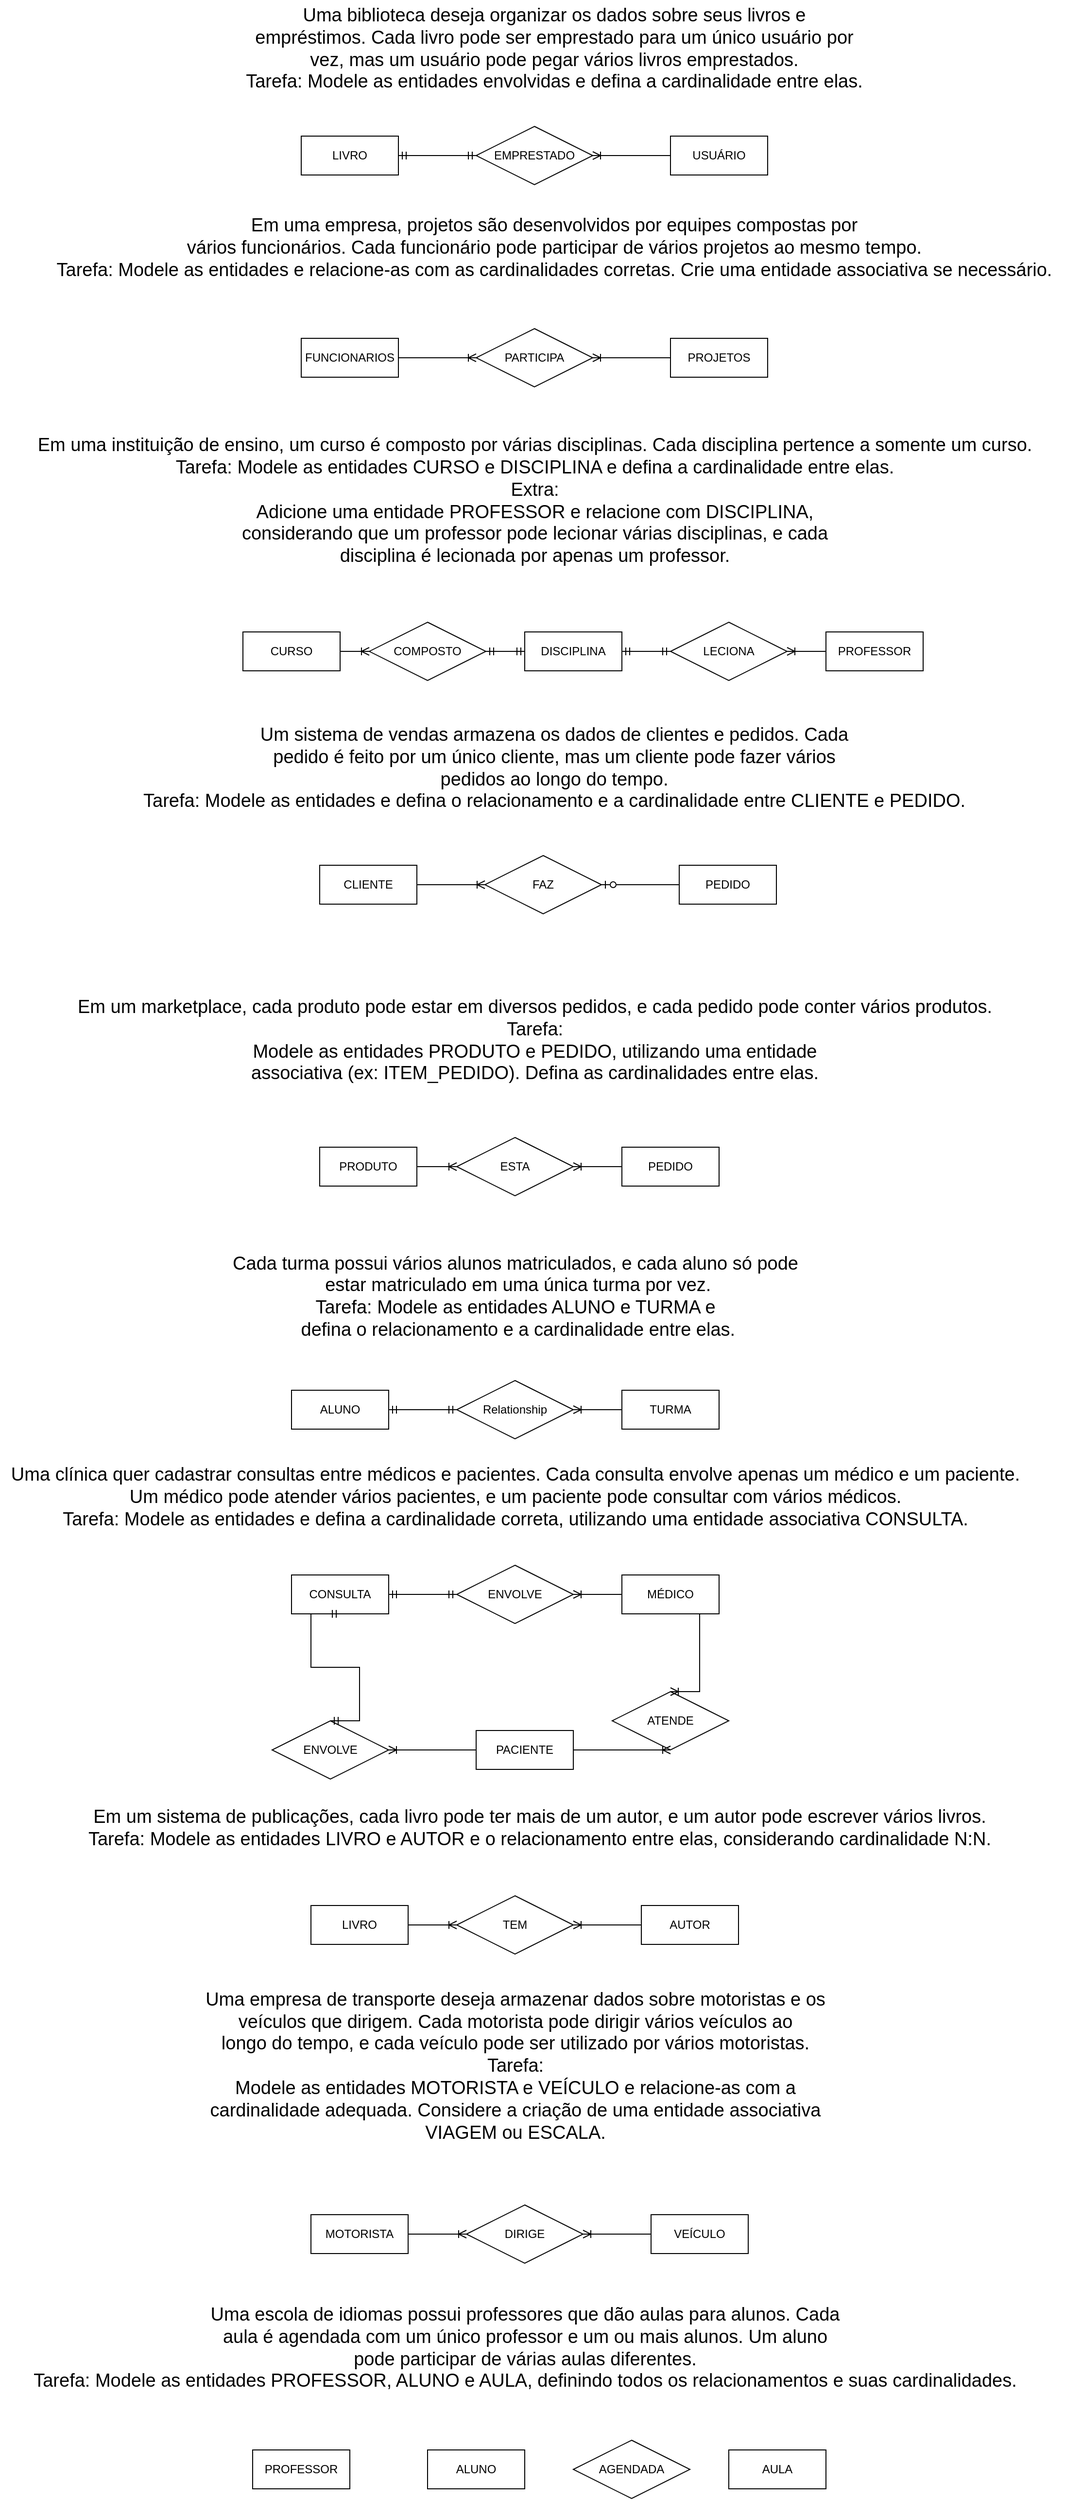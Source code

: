 <mxfile version="27.2.0">
  <diagram name="Página-1" id="b4JkCRnROzZ7c5UDisCW">
    <mxGraphModel dx="2007" dy="649" grid="1" gridSize="10" guides="1" tooltips="1" connect="1" arrows="1" fold="1" page="1" pageScale="1" pageWidth="827" pageHeight="1169" math="0" shadow="0">
      <root>
        <mxCell id="0" />
        <mxCell id="1" parent="0" />
        <mxCell id="mdvhE89lCFFaDwQqOyZz-1" value="&lt;font style=&quot;font-size: 19px;&quot;&gt;Uma biblioteca deseja organizar os dados sobre seus livros e &lt;br&gt;empréstimos. Cada livro pode ser emprestado para um único usuário por &lt;br&gt;vez, mas um usuário pode pegar vários livros emprestados.&lt;br&gt;Tarefa: Modele as entidades envolvidas e defina a cardinalidade entre elas.&lt;/font&gt;" style="text;html=1;align=center;verticalAlign=middle;resizable=0;points=[];autosize=1;strokeColor=none;fillColor=none;" parent="1" vertex="1">
          <mxGeometry x="90" y="70" width="660" height="100" as="geometry" />
        </mxCell>
        <mxCell id="mdvhE89lCFFaDwQqOyZz-2" value="LIVRO" style="whiteSpace=wrap;html=1;align=center;" parent="1" vertex="1">
          <mxGeometry x="160" y="210" width="100" height="40" as="geometry" />
        </mxCell>
        <mxCell id="mdvhE89lCFFaDwQqOyZz-3" value="USUÁRIO" style="whiteSpace=wrap;html=1;align=center;" parent="1" vertex="1">
          <mxGeometry x="540" y="210" width="100" height="40" as="geometry" />
        </mxCell>
        <mxCell id="mdvhE89lCFFaDwQqOyZz-4" value="EMPRESTADO" style="shape=rhombus;perimeter=rhombusPerimeter;whiteSpace=wrap;html=1;align=center;" parent="1" vertex="1">
          <mxGeometry x="340" y="200" width="120" height="60" as="geometry" />
        </mxCell>
        <mxCell id="mdvhE89lCFFaDwQqOyZz-7" value="" style="edgeStyle=entityRelationEdgeStyle;fontSize=12;html=1;endArrow=ERmandOne;startArrow=ERmandOne;rounded=0;fontFamily=Helvetica;fontColor=default;exitX=1;exitY=0.5;exitDx=0;exitDy=0;entryX=0;entryY=0.5;entryDx=0;entryDy=0;" parent="1" source="mdvhE89lCFFaDwQqOyZz-2" target="mdvhE89lCFFaDwQqOyZz-4" edge="1">
          <mxGeometry width="100" height="100" relative="1" as="geometry">
            <mxPoint x="230" y="370" as="sourcePoint" />
            <mxPoint x="330" y="270" as="targetPoint" />
          </mxGeometry>
        </mxCell>
        <mxCell id="mdvhE89lCFFaDwQqOyZz-9" value="" style="edgeStyle=entityRelationEdgeStyle;fontSize=12;html=1;endArrow=ERoneToMany;rounded=0;fontFamily=Helvetica;fontColor=default;exitX=0;exitY=0.5;exitDx=0;exitDy=0;entryX=1;entryY=0.5;entryDx=0;entryDy=0;" parent="1" source="mdvhE89lCFFaDwQqOyZz-3" target="mdvhE89lCFFaDwQqOyZz-4" edge="1">
          <mxGeometry width="100" height="100" relative="1" as="geometry">
            <mxPoint x="390" y="380" as="sourcePoint" />
            <mxPoint x="490" y="280" as="targetPoint" />
          </mxGeometry>
        </mxCell>
        <mxCell id="mdvhE89lCFFaDwQqOyZz-10" value="&lt;font style=&quot;font-size: 19px;&quot;&gt;Em uma empresa, projetos são desenvolvidos por equipes compostas por &lt;br&gt;vários funcionários. Cada funcionário pode participar de vários projetos ao mesmo tempo.&lt;br&gt;Tarefa: Modele as entidades e relacione-as com as cardinalidades corretas. Crie uma entidade associativa se necessário.&lt;/font&gt;" style="text;html=1;align=center;verticalAlign=middle;resizable=0;points=[];autosize=1;strokeColor=none;fillColor=none;fontFamily=Helvetica;fontSize=12;fontColor=default;" parent="1" vertex="1">
          <mxGeometry x="-105" y="285" width="1050" height="80" as="geometry" />
        </mxCell>
        <mxCell id="mdvhE89lCFFaDwQqOyZz-12" value="FUNCIONARIOS" style="whiteSpace=wrap;html=1;align=center;strokeColor=default;verticalAlign=middle;fontFamily=Helvetica;fontSize=12;fontColor=default;fillColor=default;" parent="1" vertex="1">
          <mxGeometry x="160" y="418" width="100" height="40" as="geometry" />
        </mxCell>
        <mxCell id="mdvhE89lCFFaDwQqOyZz-13" value="PROJETOS" style="whiteSpace=wrap;html=1;align=center;strokeColor=default;verticalAlign=middle;fontFamily=Helvetica;fontSize=12;fontColor=default;fillColor=default;" parent="1" vertex="1">
          <mxGeometry x="540" y="418" width="100" height="40" as="geometry" />
        </mxCell>
        <mxCell id="mdvhE89lCFFaDwQqOyZz-14" value="PARTICIPA" style="shape=rhombus;perimeter=rhombusPerimeter;whiteSpace=wrap;html=1;align=center;strokeColor=default;verticalAlign=middle;fontFamily=Helvetica;fontSize=12;fontColor=default;fillColor=default;" parent="1" vertex="1">
          <mxGeometry x="340" y="408" width="120" height="60" as="geometry" />
        </mxCell>
        <mxCell id="mdvhE89lCFFaDwQqOyZz-15" value="" style="edgeStyle=entityRelationEdgeStyle;fontSize=12;html=1;endArrow=ERoneToMany;rounded=0;fontFamily=Helvetica;fontColor=default;exitX=1;exitY=0.5;exitDx=0;exitDy=0;entryX=0;entryY=0.5;entryDx=0;entryDy=0;" parent="1" source="mdvhE89lCFFaDwQqOyZz-12" target="mdvhE89lCFFaDwQqOyZz-14" edge="1">
          <mxGeometry width="100" height="100" relative="1" as="geometry">
            <mxPoint x="220" y="580" as="sourcePoint" />
            <mxPoint x="320" y="480" as="targetPoint" />
          </mxGeometry>
        </mxCell>
        <mxCell id="mdvhE89lCFFaDwQqOyZz-16" value="" style="edgeStyle=entityRelationEdgeStyle;fontSize=12;html=1;endArrow=ERoneToMany;rounded=0;fontFamily=Helvetica;fontColor=default;exitX=0;exitY=0.5;exitDx=0;exitDy=0;entryX=1;entryY=0.5;entryDx=0;entryDy=0;" parent="1" source="mdvhE89lCFFaDwQqOyZz-13" target="mdvhE89lCFFaDwQqOyZz-14" edge="1">
          <mxGeometry width="100" height="100" relative="1" as="geometry">
            <mxPoint x="670" y="510" as="sourcePoint" />
            <mxPoint x="770" y="410" as="targetPoint" />
          </mxGeometry>
        </mxCell>
        <mxCell id="mdvhE89lCFFaDwQqOyZz-17" value="&lt;font style=&quot;font-size: 19px;&quot;&gt;Em uma instituição de ensino, um curso é composto por várias disciplinas. Cada disciplina pertence a somente um curso.&lt;br&gt;Tarefa: Modele as entidades CURSO e DISCIPLINA e defina a cardinalidade entre elas.&lt;br&gt;Extra:&lt;br&gt; Adicione uma entidade PROFESSOR e relacione com DISCIPLINA, &lt;br&gt;considerando que um professor pode lecionar várias disciplinas, e cada &lt;br&gt;disciplina é lecionada por apenas um professor.&lt;/font&gt;" style="text;html=1;align=center;verticalAlign=middle;resizable=0;points=[];autosize=1;strokeColor=none;fillColor=none;fontFamily=Helvetica;fontSize=12;fontColor=default;" parent="1" vertex="1">
          <mxGeometry x="-125" y="510" width="1050" height="150" as="geometry" />
        </mxCell>
        <mxCell id="mdvhE89lCFFaDwQqOyZz-18" value="CURSO" style="whiteSpace=wrap;html=1;align=center;strokeColor=default;verticalAlign=middle;fontFamily=Helvetica;fontSize=12;fontColor=default;fillColor=default;" parent="1" vertex="1">
          <mxGeometry x="100" y="720" width="100" height="40" as="geometry" />
        </mxCell>
        <mxCell id="mdvhE89lCFFaDwQqOyZz-19" value="DISCIPLINA" style="whiteSpace=wrap;html=1;align=center;strokeColor=default;verticalAlign=middle;fontFamily=Helvetica;fontSize=12;fontColor=default;fillColor=default;" parent="1" vertex="1">
          <mxGeometry x="390" y="720" width="100" height="40" as="geometry" />
        </mxCell>
        <mxCell id="mdvhE89lCFFaDwQqOyZz-20" value="PROFESSOR" style="whiteSpace=wrap;html=1;align=center;strokeColor=default;verticalAlign=middle;fontFamily=Helvetica;fontSize=12;fontColor=default;fillColor=default;" parent="1" vertex="1">
          <mxGeometry x="700" y="720" width="100" height="40" as="geometry" />
        </mxCell>
        <mxCell id="mdvhE89lCFFaDwQqOyZz-21" value="" style="edgeStyle=entityRelationEdgeStyle;fontSize=12;html=1;endArrow=ERoneToMany;rounded=0;fontFamily=Helvetica;fontColor=default;exitX=1;exitY=0.5;exitDx=0;exitDy=0;entryX=0;entryY=0.5;entryDx=0;entryDy=0;" parent="1" source="mdvhE89lCFFaDwQqOyZz-18" target="mdvhE89lCFFaDwQqOyZz-22" edge="1">
          <mxGeometry width="100" height="100" relative="1" as="geometry">
            <mxPoint x="230" y="870" as="sourcePoint" />
            <mxPoint x="330" y="770" as="targetPoint" />
          </mxGeometry>
        </mxCell>
        <mxCell id="mdvhE89lCFFaDwQqOyZz-22" value="COMPOSTO" style="shape=rhombus;perimeter=rhombusPerimeter;whiteSpace=wrap;html=1;align=center;strokeColor=default;verticalAlign=middle;fontFamily=Helvetica;fontSize=12;fontColor=default;fillColor=default;" parent="1" vertex="1">
          <mxGeometry x="230" y="710" width="120" height="60" as="geometry" />
        </mxCell>
        <mxCell id="mdvhE89lCFFaDwQqOyZz-23" value="" style="edgeStyle=entityRelationEdgeStyle;fontSize=12;html=1;endArrow=ERmandOne;startArrow=ERmandOne;rounded=0;fontFamily=Helvetica;fontColor=default;entryX=0;entryY=0.5;entryDx=0;entryDy=0;exitX=1;exitY=0.5;exitDx=0;exitDy=0;" parent="1" source="mdvhE89lCFFaDwQqOyZz-22" target="mdvhE89lCFFaDwQqOyZz-19" edge="1">
          <mxGeometry width="100" height="100" relative="1" as="geometry">
            <mxPoint x="410" y="900" as="sourcePoint" />
            <mxPoint x="510" y="800" as="targetPoint" />
          </mxGeometry>
        </mxCell>
        <mxCell id="mdvhE89lCFFaDwQqOyZz-24" value="LECIONA" style="shape=rhombus;perimeter=rhombusPerimeter;whiteSpace=wrap;html=1;align=center;strokeColor=default;verticalAlign=middle;fontFamily=Helvetica;fontSize=12;fontColor=default;fillColor=default;" parent="1" vertex="1">
          <mxGeometry x="540" y="710" width="120" height="60" as="geometry" />
        </mxCell>
        <mxCell id="mdvhE89lCFFaDwQqOyZz-25" value="" style="edgeStyle=entityRelationEdgeStyle;fontSize=12;html=1;endArrow=ERoneToMany;rounded=0;fontFamily=Helvetica;fontColor=default;exitX=0;exitY=0.5;exitDx=0;exitDy=0;entryX=1;entryY=0.5;entryDx=0;entryDy=0;" parent="1" source="mdvhE89lCFFaDwQqOyZz-20" target="mdvhE89lCFFaDwQqOyZz-24" edge="1">
          <mxGeometry width="100" height="100" relative="1" as="geometry">
            <mxPoint x="750" y="880" as="sourcePoint" />
            <mxPoint x="850" y="780" as="targetPoint" />
          </mxGeometry>
        </mxCell>
        <mxCell id="mdvhE89lCFFaDwQqOyZz-26" value="" style="edgeStyle=entityRelationEdgeStyle;fontSize=12;html=1;endArrow=ERmandOne;startArrow=ERmandOne;rounded=0;fontFamily=Helvetica;fontColor=default;entryX=0;entryY=0.5;entryDx=0;entryDy=0;exitX=1;exitY=0.5;exitDx=0;exitDy=0;" parent="1" source="mdvhE89lCFFaDwQqOyZz-19" target="mdvhE89lCFFaDwQqOyZz-24" edge="1">
          <mxGeometry width="100" height="100" relative="1" as="geometry">
            <mxPoint x="450" y="910" as="sourcePoint" />
            <mxPoint x="550" y="810" as="targetPoint" />
          </mxGeometry>
        </mxCell>
        <mxCell id="mdvhE89lCFFaDwQqOyZz-27" value="&lt;font style=&quot;font-size: 19px;&quot;&gt;Um sistema de vendas armazena os dados de clientes e pedidos. Cada &lt;br&gt;pedido é feito por um único cliente, mas um cliente pode fazer vários &lt;br&gt;pedidos ao longo do tempo.&lt;br&gt;Tarefa: Modele as entidades e defina o relacionamento e a cardinalidade entre CLIENTE e PEDIDO.&lt;/font&gt;" style="text;html=1;align=center;verticalAlign=middle;resizable=0;points=[];autosize=1;strokeColor=none;fillColor=none;fontFamily=Helvetica;fontSize=12;fontColor=default;" parent="1" vertex="1">
          <mxGeometry x="-15" y="810" width="870" height="100" as="geometry" />
        </mxCell>
        <mxCell id="mdvhE89lCFFaDwQqOyZz-28" value="PEDIDO" style="whiteSpace=wrap;html=1;align=center;strokeColor=default;verticalAlign=middle;fontFamily=Helvetica;fontSize=12;fontColor=default;fillColor=default;" parent="1" vertex="1">
          <mxGeometry x="549" y="960" width="100" height="40" as="geometry" />
        </mxCell>
        <mxCell id="mdvhE89lCFFaDwQqOyZz-29" value="CLIENTE" style="whiteSpace=wrap;html=1;align=center;strokeColor=default;verticalAlign=middle;fontFamily=Helvetica;fontSize=12;fontColor=default;fillColor=default;" parent="1" vertex="1">
          <mxGeometry x="179" y="960" width="100" height="40" as="geometry" />
        </mxCell>
        <mxCell id="mdvhE89lCFFaDwQqOyZz-30" value="FAZ" style="shape=rhombus;perimeter=rhombusPerimeter;whiteSpace=wrap;html=1;align=center;strokeColor=default;verticalAlign=middle;fontFamily=Helvetica;fontSize=12;fontColor=default;fillColor=default;" parent="1" vertex="1">
          <mxGeometry x="349" y="950" width="120" height="60" as="geometry" />
        </mxCell>
        <mxCell id="mdvhE89lCFFaDwQqOyZz-31" value="" style="edgeStyle=entityRelationEdgeStyle;fontSize=12;html=1;endArrow=ERzeroToOne;endFill=1;rounded=0;fontFamily=Helvetica;fontColor=default;exitX=0;exitY=0.5;exitDx=0;exitDy=0;entryX=1;entryY=0.5;entryDx=0;entryDy=0;" parent="1" source="mdvhE89lCFFaDwQqOyZz-28" target="mdvhE89lCFFaDwQqOyZz-30" edge="1">
          <mxGeometry width="100" height="100" relative="1" as="geometry">
            <mxPoint x="329" y="1130" as="sourcePoint" />
            <mxPoint x="429" y="1030" as="targetPoint" />
          </mxGeometry>
        </mxCell>
        <mxCell id="mdvhE89lCFFaDwQqOyZz-32" value="" style="edgeStyle=entityRelationEdgeStyle;fontSize=12;html=1;endArrow=ERoneToMany;rounded=0;fontFamily=Helvetica;fontColor=default;exitX=1;exitY=0.5;exitDx=0;exitDy=0;entryX=0;entryY=0.5;entryDx=0;entryDy=0;" parent="1" source="mdvhE89lCFFaDwQqOyZz-29" target="mdvhE89lCFFaDwQqOyZz-30" edge="1">
          <mxGeometry width="100" height="100" relative="1" as="geometry">
            <mxPoint x="269" y="1120" as="sourcePoint" />
            <mxPoint x="369" y="1020" as="targetPoint" />
          </mxGeometry>
        </mxCell>
        <mxCell id="mdvhE89lCFFaDwQqOyZz-33" value="&lt;font style=&quot;font-size: 19px;&quot;&gt;Em um marketplace, cada produto pode estar em diversos pedidos, e cada pedido pode conter vários produtos.&lt;br&gt;Tarefa:&lt;br&gt; Modele as entidades PRODUTO e PEDIDO, utilizando uma entidade &lt;br&gt;associativa (ex: ITEM_PEDIDO). Defina as cardinalidades entre elas.&lt;/font&gt;" style="text;html=1;align=center;verticalAlign=middle;resizable=0;points=[];autosize=1;strokeColor=none;fillColor=none;fontFamily=Helvetica;fontSize=12;fontColor=default;" parent="1" vertex="1">
          <mxGeometry x="-80" y="1090" width="960" height="100" as="geometry" />
        </mxCell>
        <mxCell id="mdvhE89lCFFaDwQqOyZz-34" value="PRODUTO" style="whiteSpace=wrap;html=1;align=center;strokeColor=default;verticalAlign=middle;fontFamily=Helvetica;fontSize=12;fontColor=default;fillColor=default;" parent="1" vertex="1">
          <mxGeometry x="179" y="1250" width="100" height="40" as="geometry" />
        </mxCell>
        <mxCell id="mdvhE89lCFFaDwQqOyZz-35" value="PEDIDO" style="whiteSpace=wrap;html=1;align=center;strokeColor=default;verticalAlign=middle;fontFamily=Helvetica;fontSize=12;fontColor=default;fillColor=default;" parent="1" vertex="1">
          <mxGeometry x="490" y="1250" width="100" height="40" as="geometry" />
        </mxCell>
        <mxCell id="mdvhE89lCFFaDwQqOyZz-36" value="ESTA" style="shape=rhombus;perimeter=rhombusPerimeter;whiteSpace=wrap;html=1;align=center;strokeColor=default;verticalAlign=middle;fontFamily=Helvetica;fontSize=12;fontColor=default;fillColor=default;" parent="1" vertex="1">
          <mxGeometry x="320" y="1240" width="120" height="60" as="geometry" />
        </mxCell>
        <mxCell id="mdvhE89lCFFaDwQqOyZz-37" value="" style="edgeStyle=entityRelationEdgeStyle;fontSize=12;html=1;endArrow=ERoneToMany;rounded=0;fontFamily=Helvetica;fontColor=default;exitX=1;exitY=0.5;exitDx=0;exitDy=0;entryX=0;entryY=0.5;entryDx=0;entryDy=0;" parent="1" source="mdvhE89lCFFaDwQqOyZz-34" target="mdvhE89lCFFaDwQqOyZz-36" edge="1">
          <mxGeometry width="100" height="100" relative="1" as="geometry">
            <mxPoint x="320" y="1360" as="sourcePoint" />
            <mxPoint x="420" y="1260" as="targetPoint" />
          </mxGeometry>
        </mxCell>
        <mxCell id="mdvhE89lCFFaDwQqOyZz-38" value="" style="edgeStyle=entityRelationEdgeStyle;fontSize=12;html=1;endArrow=ERoneToMany;rounded=0;fontFamily=Helvetica;fontColor=default;exitX=0;exitY=0.5;exitDx=0;exitDy=0;entryX=1;entryY=0.5;entryDx=0;entryDy=0;" parent="1" source="mdvhE89lCFFaDwQqOyZz-35" target="mdvhE89lCFFaDwQqOyZz-36" edge="1">
          <mxGeometry width="100" height="100" relative="1" as="geometry">
            <mxPoint x="560" y="1360" as="sourcePoint" />
            <mxPoint x="660" y="1260" as="targetPoint" />
          </mxGeometry>
        </mxCell>
        <mxCell id="mdvhE89lCFFaDwQqOyZz-39" value="&lt;div&gt;&lt;font style=&quot;font-size: 19px;&quot;&gt;Cada turma possui vários alunos matriculados, e cada aluno só pode&lt;/font&gt;&lt;/div&gt;&lt;div&gt;&lt;font style=&quot;font-size: 19px;&quot;&gt;&amp;nbsp;estar matriculado em uma única turma por vez.&lt;/font&gt;&lt;/div&gt;&lt;div&gt;&lt;font style=&quot;font-size: 19px;&quot;&gt;Tarefa: Modele as entidades ALUNO e TURMA e&lt;/font&gt;&lt;/div&gt;&lt;div&gt;&lt;font style=&quot;font-size: 19px;&quot;&gt;&amp;nbsp;defina o relacionamento e a cardinalidade entre elas.&lt;/font&gt;&lt;/div&gt;&lt;div&gt;&lt;font style=&quot;font-size: 19px;&quot;&gt;&lt;br&gt;&lt;/font&gt;&lt;/div&gt;" style="text;html=1;align=center;verticalAlign=middle;resizable=0;points=[];autosize=1;strokeColor=none;fillColor=none;fontFamily=Helvetica;fontSize=12;fontColor=default;" parent="1" vertex="1">
          <mxGeometry x="75" y="1350" width="610" height="130" as="geometry" />
        </mxCell>
        <mxCell id="mdvhE89lCFFaDwQqOyZz-40" value="ALUNO" style="whiteSpace=wrap;html=1;align=center;strokeColor=default;verticalAlign=middle;fontFamily=Helvetica;fontSize=12;fontColor=default;fillColor=default;" parent="1" vertex="1">
          <mxGeometry x="150" y="1500" width="100" height="40" as="geometry" />
        </mxCell>
        <mxCell id="mdvhE89lCFFaDwQqOyZz-41" value="TURMA" style="whiteSpace=wrap;html=1;align=center;strokeColor=default;verticalAlign=middle;fontFamily=Helvetica;fontSize=12;fontColor=default;fillColor=default;" parent="1" vertex="1">
          <mxGeometry x="490" y="1500" width="100" height="40" as="geometry" />
        </mxCell>
        <mxCell id="mdvhE89lCFFaDwQqOyZz-42" value="Relationship" style="shape=rhombus;perimeter=rhombusPerimeter;whiteSpace=wrap;html=1;align=center;strokeColor=default;verticalAlign=middle;fontFamily=Helvetica;fontSize=12;fontColor=default;fillColor=default;" parent="1" vertex="1">
          <mxGeometry x="320" y="1490" width="120" height="60" as="geometry" />
        </mxCell>
        <mxCell id="mdvhE89lCFFaDwQqOyZz-43" value="" style="edgeStyle=entityRelationEdgeStyle;fontSize=12;html=1;endArrow=ERoneToMany;rounded=0;fontFamily=Helvetica;fontColor=default;exitX=0;exitY=0.5;exitDx=0;exitDy=0;entryX=1;entryY=0.5;entryDx=0;entryDy=0;" parent="1" source="mdvhE89lCFFaDwQqOyZz-41" target="mdvhE89lCFFaDwQqOyZz-42" edge="1">
          <mxGeometry width="100" height="100" relative="1" as="geometry">
            <mxPoint x="450" y="1660" as="sourcePoint" />
            <mxPoint x="550" y="1560" as="targetPoint" />
          </mxGeometry>
        </mxCell>
        <mxCell id="mdvhE89lCFFaDwQqOyZz-44" value="" style="edgeStyle=entityRelationEdgeStyle;fontSize=12;html=1;endArrow=ERmandOne;startArrow=ERmandOne;rounded=0;fontFamily=Helvetica;fontColor=default;exitX=1;exitY=0.5;exitDx=0;exitDy=0;entryX=0;entryY=0.5;entryDx=0;entryDy=0;" parent="1" source="mdvhE89lCFFaDwQqOyZz-40" target="mdvhE89lCFFaDwQqOyZz-42" edge="1">
          <mxGeometry width="100" height="100" relative="1" as="geometry">
            <mxPoint x="250" y="1660" as="sourcePoint" />
            <mxPoint x="350" y="1560" as="targetPoint" />
          </mxGeometry>
        </mxCell>
        <mxCell id="mdvhE89lCFFaDwQqOyZz-45" value="&lt;font style=&quot;font-size: 19px;&quot;&gt;Uma clínica quer cadastrar consultas entre médicos e pacientes. Cada consulta envolve apenas um médico e um paciente.&lt;br&gt;Um médico pode atender vários pacientes, e um paciente pode consultar com vários médicos.&lt;br&gt;Tarefa: Modele as entidades e defina a cardinalidade correta, utilizando uma entidade associativa CONSULTA.&lt;/font&gt;" style="text;html=1;align=center;verticalAlign=middle;resizable=0;points=[];autosize=1;strokeColor=none;fillColor=none;fontFamily=Helvetica;fontSize=12;fontColor=default;" parent="1" vertex="1">
          <mxGeometry x="-150" y="1570" width="1060" height="80" as="geometry" />
        </mxCell>
        <mxCell id="mdvhE89lCFFaDwQqOyZz-46" value="CONSULTA" style="whiteSpace=wrap;html=1;align=center;strokeColor=default;verticalAlign=middle;fontFamily=Helvetica;fontSize=12;fontColor=default;fillColor=default;" parent="1" vertex="1">
          <mxGeometry x="150" y="1690" width="100" height="40" as="geometry" />
        </mxCell>
        <mxCell id="mdvhE89lCFFaDwQqOyZz-47" value="MÉDICO" style="whiteSpace=wrap;html=1;align=center;strokeColor=default;verticalAlign=middle;fontFamily=Helvetica;fontSize=12;fontColor=default;fillColor=default;" parent="1" vertex="1">
          <mxGeometry x="490" y="1690" width="100" height="40" as="geometry" />
        </mxCell>
        <mxCell id="mdvhE89lCFFaDwQqOyZz-48" value="ENVOLVE" style="shape=rhombus;perimeter=rhombusPerimeter;whiteSpace=wrap;html=1;align=center;strokeColor=default;verticalAlign=middle;fontFamily=Helvetica;fontSize=12;fontColor=default;fillColor=default;" parent="1" vertex="1">
          <mxGeometry x="320" y="1680" width="120" height="60" as="geometry" />
        </mxCell>
        <mxCell id="mdvhE89lCFFaDwQqOyZz-49" value="PACIENTE" style="whiteSpace=wrap;html=1;align=center;strokeColor=default;verticalAlign=middle;fontFamily=Helvetica;fontSize=12;fontColor=default;fillColor=default;" parent="1" vertex="1">
          <mxGeometry x="340" y="1850" width="100" height="40" as="geometry" />
        </mxCell>
        <mxCell id="mdvhE89lCFFaDwQqOyZz-50" value="" style="edgeStyle=entityRelationEdgeStyle;fontSize=12;html=1;endArrow=ERmandOne;startArrow=ERmandOne;rounded=0;fontFamily=Helvetica;fontColor=default;exitX=1;exitY=0.5;exitDx=0;exitDy=0;entryX=0;entryY=0.5;entryDx=0;entryDy=0;" parent="1" source="mdvhE89lCFFaDwQqOyZz-46" target="mdvhE89lCFFaDwQqOyZz-48" edge="1">
          <mxGeometry width="100" height="100" relative="1" as="geometry">
            <mxPoint x="200" y="1870" as="sourcePoint" />
            <mxPoint x="300" y="1770" as="targetPoint" />
          </mxGeometry>
        </mxCell>
        <mxCell id="mdvhE89lCFFaDwQqOyZz-52" value="ENVOLVE" style="shape=rhombus;perimeter=rhombusPerimeter;whiteSpace=wrap;html=1;align=center;strokeColor=default;verticalAlign=middle;fontFamily=Helvetica;fontSize=12;fontColor=default;fillColor=default;" parent="1" vertex="1">
          <mxGeometry x="130" y="1840" width="120" height="60" as="geometry" />
        </mxCell>
        <mxCell id="mdvhE89lCFFaDwQqOyZz-54" value="" style="edgeStyle=entityRelationEdgeStyle;fontSize=12;html=1;endArrow=ERmandOne;startArrow=ERmandOne;rounded=0;fontFamily=Helvetica;fontColor=default;entryX=0.5;entryY=1;entryDx=0;entryDy=0;exitX=0.5;exitY=0;exitDx=0;exitDy=0;" parent="1" source="mdvhE89lCFFaDwQqOyZz-52" target="mdvhE89lCFFaDwQqOyZz-46" edge="1">
          <mxGeometry width="100" height="100" relative="1" as="geometry">
            <mxPoint x="260" y="1860" as="sourcePoint" />
            <mxPoint x="360" y="1760" as="targetPoint" />
          </mxGeometry>
        </mxCell>
        <mxCell id="mdvhE89lCFFaDwQqOyZz-56" value="ATENDE" style="shape=rhombus;perimeter=rhombusPerimeter;whiteSpace=wrap;html=1;align=center;strokeColor=default;verticalAlign=middle;fontFamily=Helvetica;fontSize=12;fontColor=default;fillColor=default;" parent="1" vertex="1">
          <mxGeometry x="480" y="1810" width="120" height="60" as="geometry" />
        </mxCell>
        <mxCell id="mdvhE89lCFFaDwQqOyZz-57" value="" style="edgeStyle=entityRelationEdgeStyle;fontSize=12;html=1;endArrow=ERoneToMany;rounded=0;fontFamily=Helvetica;fontColor=default;exitX=0.5;exitY=1;exitDx=0;exitDy=0;entryX=0.5;entryY=0;entryDx=0;entryDy=0;" parent="1" source="mdvhE89lCFFaDwQqOyZz-47" target="mdvhE89lCFFaDwQqOyZz-56" edge="1">
          <mxGeometry width="100" height="100" relative="1" as="geometry">
            <mxPoint x="610" y="1830" as="sourcePoint" />
            <mxPoint x="710" y="1730" as="targetPoint" />
          </mxGeometry>
        </mxCell>
        <mxCell id="mdvhE89lCFFaDwQqOyZz-58" value="" style="edgeStyle=entityRelationEdgeStyle;fontSize=12;html=1;endArrow=ERoneToMany;rounded=0;fontFamily=Helvetica;fontColor=default;exitX=1;exitY=0.5;exitDx=0;exitDy=0;entryX=0.5;entryY=1;entryDx=0;entryDy=0;" parent="1" source="mdvhE89lCFFaDwQqOyZz-49" target="mdvhE89lCFFaDwQqOyZz-56" edge="1">
          <mxGeometry width="100" height="100" relative="1" as="geometry">
            <mxPoint x="630" y="1920" as="sourcePoint" />
            <mxPoint x="730" y="1820" as="targetPoint" />
          </mxGeometry>
        </mxCell>
        <mxCell id="mdvhE89lCFFaDwQqOyZz-59" value="" style="edgeStyle=entityRelationEdgeStyle;fontSize=12;html=1;endArrow=ERoneToMany;rounded=0;fontFamily=Helvetica;fontColor=default;exitX=0;exitY=0.5;exitDx=0;exitDy=0;entryX=1;entryY=0.5;entryDx=0;entryDy=0;" parent="1" source="mdvhE89lCFFaDwQqOyZz-49" target="mdvhE89lCFFaDwQqOyZz-52" edge="1">
          <mxGeometry width="100" height="100" relative="1" as="geometry">
            <mxPoint x="260" y="1870" as="sourcePoint" />
            <mxPoint x="360" y="1770" as="targetPoint" />
          </mxGeometry>
        </mxCell>
        <mxCell id="mdvhE89lCFFaDwQqOyZz-60" value="" style="edgeStyle=entityRelationEdgeStyle;fontSize=12;html=1;endArrow=ERoneToMany;rounded=0;fontFamily=Helvetica;fontColor=default;exitX=0;exitY=0.5;exitDx=0;exitDy=0;entryX=1;entryY=0.5;entryDx=0;entryDy=0;" parent="1" source="mdvhE89lCFFaDwQqOyZz-47" target="mdvhE89lCFFaDwQqOyZz-48" edge="1">
          <mxGeometry width="100" height="100" relative="1" as="geometry">
            <mxPoint x="410" y="1840" as="sourcePoint" />
            <mxPoint x="510" y="1740" as="targetPoint" />
          </mxGeometry>
        </mxCell>
        <mxCell id="mdvhE89lCFFaDwQqOyZz-61" value="&lt;font style=&quot;font-size: 19px;&quot;&gt;Em um sistema de publicações, cada livro pode ter mais de um autor, e um autor pode escrever vários livros.&lt;br&gt;Tarefa: Modele as entidades LIVRO e AUTOR e o relacionamento entre elas, considerando cardinalidade N:N.&lt;/font&gt;" style="text;html=1;align=center;verticalAlign=middle;resizable=0;points=[];autosize=1;strokeColor=none;fillColor=none;fontFamily=Helvetica;fontSize=12;fontColor=default;" parent="1" vertex="1">
          <mxGeometry x="-70" y="1920" width="950" height="60" as="geometry" />
        </mxCell>
        <mxCell id="mdvhE89lCFFaDwQqOyZz-62" value="LIVRO" style="whiteSpace=wrap;html=1;align=center;strokeColor=default;verticalAlign=middle;fontFamily=Helvetica;fontSize=12;fontColor=default;fillColor=default;" parent="1" vertex="1">
          <mxGeometry x="170" y="2030" width="100" height="40" as="geometry" />
        </mxCell>
        <mxCell id="mdvhE89lCFFaDwQqOyZz-63" value="AUTOR" style="whiteSpace=wrap;html=1;align=center;strokeColor=default;verticalAlign=middle;fontFamily=Helvetica;fontSize=12;fontColor=default;fillColor=default;" parent="1" vertex="1">
          <mxGeometry x="510" y="2030" width="100" height="40" as="geometry" />
        </mxCell>
        <mxCell id="mdvhE89lCFFaDwQqOyZz-64" value="TEM" style="shape=rhombus;perimeter=rhombusPerimeter;whiteSpace=wrap;html=1;align=center;strokeColor=default;verticalAlign=middle;fontFamily=Helvetica;fontSize=12;fontColor=default;fillColor=default;" parent="1" vertex="1">
          <mxGeometry x="320" y="2020" width="120" height="60" as="geometry" />
        </mxCell>
        <mxCell id="U3oXg3PVO8bCUbWkIK39-3" value="" style="edgeStyle=entityRelationEdgeStyle;fontSize=12;html=1;endArrow=ERoneToMany;rounded=0;exitX=1;exitY=0.5;exitDx=0;exitDy=0;entryX=0;entryY=0.5;entryDx=0;entryDy=0;" edge="1" parent="1" source="mdvhE89lCFFaDwQqOyZz-62" target="mdvhE89lCFFaDwQqOyZz-64">
          <mxGeometry width="100" height="100" relative="1" as="geometry">
            <mxPoint x="170" y="2190" as="sourcePoint" />
            <mxPoint x="270" y="2090" as="targetPoint" />
          </mxGeometry>
        </mxCell>
        <mxCell id="U3oXg3PVO8bCUbWkIK39-4" value="" style="edgeStyle=entityRelationEdgeStyle;fontSize=12;html=1;endArrow=ERoneToMany;rounded=0;exitX=0;exitY=0.5;exitDx=0;exitDy=0;entryX=1;entryY=0.5;entryDx=0;entryDy=0;" edge="1" parent="1" source="mdvhE89lCFFaDwQqOyZz-63" target="mdvhE89lCFFaDwQqOyZz-64">
          <mxGeometry width="100" height="100" relative="1" as="geometry">
            <mxPoint x="490" y="2180" as="sourcePoint" />
            <mxPoint x="590" y="2080" as="targetPoint" />
          </mxGeometry>
        </mxCell>
        <mxCell id="U3oXg3PVO8bCUbWkIK39-5" value="&lt;font style=&quot;font-size: 19px;&quot;&gt;Uma empresa de transporte deseja armazenar dados sobre motoristas e os &lt;br&gt;veículos que dirigem. Cada motorista pode dirigir vários veículos ao &lt;br&gt;longo do tempo, e cada veículo pode ser utilizado por vários motoristas.&lt;br&gt;Tarefa:&lt;br&gt; Modele as entidades MOTORISTA e VEÍCULO e relacione-as com a &lt;br&gt;cardinalidade adequada. Considere a criação de uma entidade associativa &lt;br&gt;VIAGEM ou ESCALA.&lt;/font&gt;" style="text;html=1;align=center;verticalAlign=middle;resizable=0;points=[];autosize=1;strokeColor=none;fillColor=none;" vertex="1" parent="1">
          <mxGeometry x="50" y="2110" width="660" height="170" as="geometry" />
        </mxCell>
        <mxCell id="U3oXg3PVO8bCUbWkIK39-6" value="MOTORISTA" style="whiteSpace=wrap;html=1;align=center;" vertex="1" parent="1">
          <mxGeometry x="170" y="2348" width="100" height="40" as="geometry" />
        </mxCell>
        <mxCell id="U3oXg3PVO8bCUbWkIK39-7" value="VEÍCULO" style="whiteSpace=wrap;html=1;align=center;" vertex="1" parent="1">
          <mxGeometry x="520" y="2348" width="100" height="40" as="geometry" />
        </mxCell>
        <mxCell id="U3oXg3PVO8bCUbWkIK39-8" value="DIRIGE" style="shape=rhombus;perimeter=rhombusPerimeter;whiteSpace=wrap;html=1;align=center;" vertex="1" parent="1">
          <mxGeometry x="330" y="2338" width="120" height="60" as="geometry" />
        </mxCell>
        <mxCell id="U3oXg3PVO8bCUbWkIK39-9" value="" style="edgeStyle=entityRelationEdgeStyle;fontSize=12;html=1;endArrow=ERoneToMany;rounded=0;exitX=1;exitY=0.5;exitDx=0;exitDy=0;entryX=0;entryY=0.5;entryDx=0;entryDy=0;" edge="1" parent="1" source="U3oXg3PVO8bCUbWkIK39-6" target="U3oXg3PVO8bCUbWkIK39-8">
          <mxGeometry width="100" height="100" relative="1" as="geometry">
            <mxPoint x="380" y="2520" as="sourcePoint" />
            <mxPoint x="480" y="2420" as="targetPoint" />
          </mxGeometry>
        </mxCell>
        <mxCell id="U3oXg3PVO8bCUbWkIK39-10" value="" style="edgeStyle=entityRelationEdgeStyle;fontSize=12;html=1;endArrow=ERoneToMany;rounded=0;exitX=0;exitY=0.5;exitDx=0;exitDy=0;entryX=1;entryY=0.5;entryDx=0;entryDy=0;" edge="1" parent="1" source="U3oXg3PVO8bCUbWkIK39-7" target="U3oXg3PVO8bCUbWkIK39-8">
          <mxGeometry width="100" height="100" relative="1" as="geometry">
            <mxPoint x="690" y="2460" as="sourcePoint" />
            <mxPoint x="790" y="2360" as="targetPoint" />
          </mxGeometry>
        </mxCell>
        <mxCell id="U3oXg3PVO8bCUbWkIK39-11" value="&lt;font style=&quot;font-size: 19px;&quot;&gt;Uma escola de idiomas possui professores que dão aulas para alunos. Cada&lt;br&gt; aula é agendada com um único professor e um ou mais alunos. Um aluno &lt;br&gt;pode participar de várias aulas diferentes.&lt;br&gt;Tarefa: Modele as entidades PROFESSOR, ALUNO e AULA, definindo todos os relacionamentos e suas cardinalidades.&lt;/font&gt;" style="text;html=1;align=center;verticalAlign=middle;resizable=0;points=[];autosize=1;strokeColor=none;fillColor=none;" vertex="1" parent="1">
          <mxGeometry x="-130" y="2435" width="1040" height="100" as="geometry" />
        </mxCell>
        <mxCell id="U3oXg3PVO8bCUbWkIK39-12" value="PROFESSOR" style="whiteSpace=wrap;html=1;align=center;" vertex="1" parent="1">
          <mxGeometry x="110" y="2590" width="100" height="40" as="geometry" />
        </mxCell>
        <mxCell id="U3oXg3PVO8bCUbWkIK39-13" value="ALUNO" style="whiteSpace=wrap;html=1;align=center;" vertex="1" parent="1">
          <mxGeometry x="290" y="2590" width="100" height="40" as="geometry" />
        </mxCell>
        <mxCell id="U3oXg3PVO8bCUbWkIK39-14" value="AULA" style="whiteSpace=wrap;html=1;align=center;" vertex="1" parent="1">
          <mxGeometry x="600" y="2590" width="100" height="40" as="geometry" />
        </mxCell>
        <mxCell id="U3oXg3PVO8bCUbWkIK39-15" value="AGENDADA" style="shape=rhombus;perimeter=rhombusPerimeter;whiteSpace=wrap;html=1;align=center;" vertex="1" parent="1">
          <mxGeometry x="440" y="2580" width="120" height="60" as="geometry" />
        </mxCell>
      </root>
    </mxGraphModel>
  </diagram>
</mxfile>

